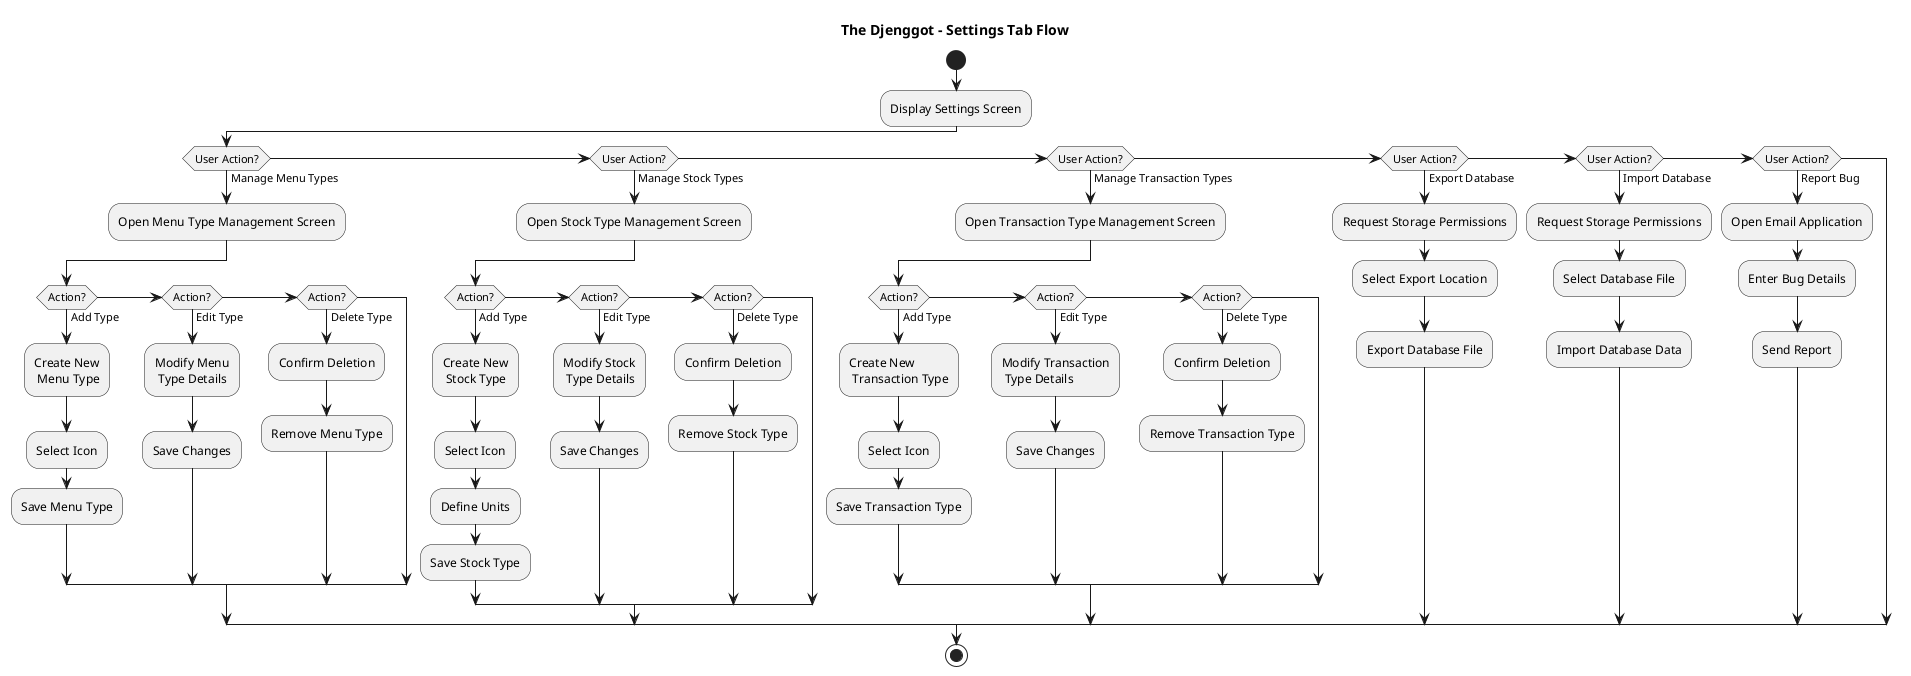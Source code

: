 @startuml settings_tab_flow
title The Djenggot - Settings Tab Flow

start

:Display Settings Screen;

if (User Action?) then (Manage Menu Types)
  :Open Menu Type Management Screen;
  if (Action?) then (Add Type)
    :Create New
     Menu Type;
    :Select Icon;
    :Save Menu Type;
  elseif (Action?) then (Edit Type)
    :Modify Menu
     Type Details;
    :Save Changes;
  elseif (Action?) then (Delete Type)
    :Confirm Deletion;
    :Remove Menu Type;
  endif
  
elseif (User Action?) then (Manage Stock Types)
  :Open Stock Type Management Screen;
  if (Action?) then (Add Type)
    :Create New
     Stock Type;
    :Select Icon;
    :Define Units;
    :Save Stock Type;
  elseif (Action?) then (Edit Type)
    :Modify Stock
     Type Details;
    :Save Changes;
  elseif (Action?) then (Delete Type)
    :Confirm Deletion;
    :Remove Stock Type;
  endif
  
elseif (User Action?) then (Manage Transaction Types)
  :Open Transaction Type Management Screen;
  if (Action?) then (Add Type)
    :Create New
     Transaction Type;
    :Select Icon;
    :Save Transaction Type;
  elseif (Action?) then (Edit Type)
    :Modify Transaction
     Type Details;
    :Save Changes;
  elseif (Action?) then (Delete Type)
    :Confirm Deletion;
    :Remove Transaction Type;
  endif
  
elseif (User Action?) then (Export Database)
  :Request Storage Permissions;
  :Select Export Location;
  :Export Database File;
  
elseif (User Action?) then (Import Database)
  :Request Storage Permissions;
  :Select Database File;
  :Import Database Data;
  
elseif (User Action?) then (Report Bug)
  :Open Email Application;
  :Enter Bug Details;
  :Send Report;
endif

stop
@enduml
